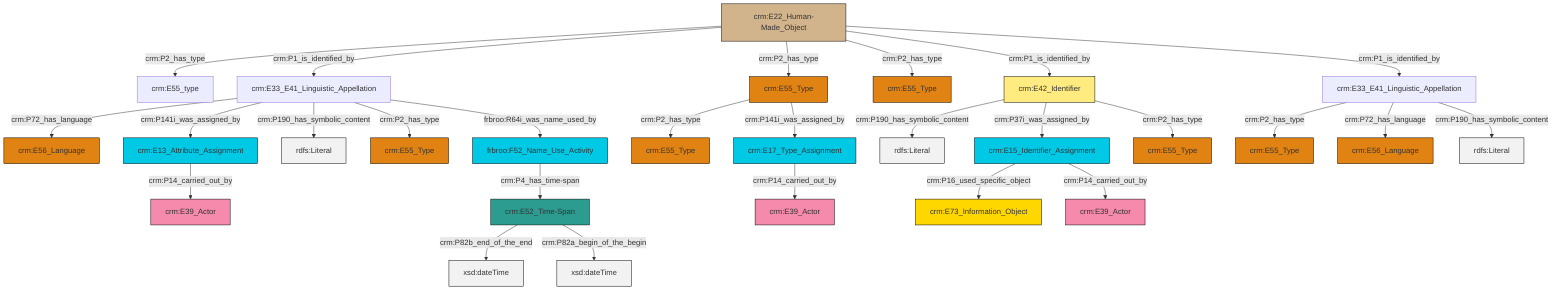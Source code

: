 graph TD
classDef Literal fill:#f2f2f2,stroke:#000000;
classDef CRM_Entity fill:#FFFFFF,stroke:#000000;
classDef Temporal_Entity fill:#00C9E6, stroke:#000000;
classDef Type fill:#E18312, stroke:#000000;
classDef Time-Span fill:#2C9C91, stroke:#000000;
classDef Appellation fill:#FFEB7F, stroke:#000000;
classDef Place fill:#008836, stroke:#000000;
classDef Persistent_Item fill:#B266B2, stroke:#000000;
classDef Conceptual_Object fill:#FFD700, stroke:#000000;
classDef Physical_Thing fill:#D2B48C, stroke:#000000;
classDef Actor fill:#f58aad, stroke:#000000;
classDef PC_Classes fill:#4ce600, stroke:#000000;
classDef Multi fill:#cccccc,stroke:#000000;

4["crm:E17_Type_Assignment"]:::Temporal_Entity -->|crm:P14_carried_out_by| 5["crm:E39_Actor"]:::Actor
6["crm:E22_Human-Made_Object"]:::Physical_Thing -->|crm:P2_has_type| 0["crm:E55_type"]:::Default
9["crm:E33_E41_Linguistic_Appellation"]:::Default -->|crm:P72_has_language| 10["crm:E56_Language"]:::Type
11["crm:E52_Time-Span"]:::Time-Span -->|crm:P82b_end_of_the_end| 12[xsd:dateTime]:::Literal
6["crm:E22_Human-Made_Object"]:::Physical_Thing -->|crm:P1_is_identified_by| 9["crm:E33_E41_Linguistic_Appellation"]:::Default
16["crm:E42_Identifier"]:::Appellation -->|crm:P190_has_symbolic_content| 17[rdfs:Literal]:::Literal
16["crm:E42_Identifier"]:::Appellation -->|crm:P37i_was_assigned_by| 22["crm:E15_Identifier_Assignment"]:::Temporal_Entity
11["crm:E52_Time-Span"]:::Time-Span -->|crm:P82a_begin_of_the_begin| 24[xsd:dateTime]:::Literal
22["crm:E15_Identifier_Assignment"]:::Temporal_Entity -->|crm:P16_used_specific_object| 25["crm:E73_Information_Object"]:::Conceptual_Object
9["crm:E33_E41_Linguistic_Appellation"]:::Default -->|crm:P141i_was_assigned_by| 26["crm:E13_Attribute_Assignment"]:::Temporal_Entity
29["crm:E33_E41_Linguistic_Appellation"]:::Default -->|crm:P2_has_type| 18["crm:E55_Type"]:::Type
22["crm:E15_Identifier_Assignment"]:::Temporal_Entity -->|crm:P14_carried_out_by| 30["crm:E39_Actor"]:::Actor
2["crm:E55_Type"]:::Type -->|crm:P2_has_type| 13["crm:E55_Type"]:::Type
9["crm:E33_E41_Linguistic_Appellation"]:::Default -->|crm:P190_has_symbolic_content| 33[rdfs:Literal]:::Literal
34["frbroo:F52_Name_Use_Activity"]:::Temporal_Entity -->|crm:P4_has_time-span| 11["crm:E52_Time-Span"]:::Time-Span
26["crm:E13_Attribute_Assignment"]:::Temporal_Entity -->|crm:P14_carried_out_by| 35["crm:E39_Actor"]:::Actor
6["crm:E22_Human-Made_Object"]:::Physical_Thing -->|crm:P2_has_type| 2["crm:E55_Type"]:::Type
9["crm:E33_E41_Linguistic_Appellation"]:::Default -->|crm:P2_has_type| 40["crm:E55_Type"]:::Type
29["crm:E33_E41_Linguistic_Appellation"]:::Default -->|crm:P72_has_language| 7["crm:E56_Language"]:::Type
29["crm:E33_E41_Linguistic_Appellation"]:::Default -->|crm:P190_has_symbolic_content| 41[rdfs:Literal]:::Literal
6["crm:E22_Human-Made_Object"]:::Physical_Thing -->|crm:P2_has_type| 42["crm:E55_Type"]:::Type
6["crm:E22_Human-Made_Object"]:::Physical_Thing -->|crm:P1_is_identified_by| 16["crm:E42_Identifier"]:::Appellation
16["crm:E42_Identifier"]:::Appellation -->|crm:P2_has_type| 20["crm:E55_Type"]:::Type
9["crm:E33_E41_Linguistic_Appellation"]:::Default -->|frbroo:R64i_was_name_used_by| 34["frbroo:F52_Name_Use_Activity"]:::Temporal_Entity
2["crm:E55_Type"]:::Type -->|crm:P141i_was_assigned_by| 4["crm:E17_Type_Assignment"]:::Temporal_Entity
6["crm:E22_Human-Made_Object"]:::Physical_Thing -->|crm:P1_is_identified_by| 29["crm:E33_E41_Linguistic_Appellation"]:::Default